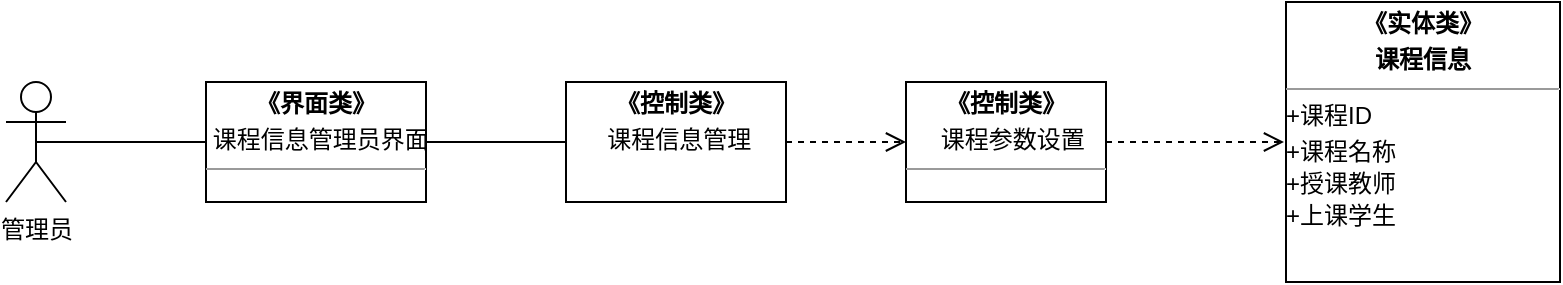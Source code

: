 <mxfile version="10.6.9" type="github"><diagram id="mXjRdHtOzr4N8i35qytw" name="第 1 页"><mxGraphModel dx="914" dy="567" grid="1" gridSize="10" guides="1" tooltips="1" connect="1" arrows="1" fold="1" page="1" pageScale="1" pageWidth="827" pageHeight="1169" math="0" shadow="0"><root><mxCell id="0"/><mxCell id="1" parent="0"/><mxCell id="Jn6fhCeLIVCOV0rgOCIB-1" value="管理员" style="shape=umlActor;verticalLabelPosition=bottom;labelBackgroundColor=#ffffff;verticalAlign=top;html=1;outlineConnect=0;" vertex="1" parent="1"><mxGeometry x="40" y="240" width="30" height="60" as="geometry"/></mxCell><mxCell id="Jn6fhCeLIVCOV0rgOCIB-2" value="&lt;p style=&quot;margin: 0px ; margin-top: 4px ; text-align: center&quot;&gt;&lt;b&gt;《界面类》&lt;/b&gt;&lt;/p&gt;&lt;p style=&quot;margin: 0px ; margin-top: 4px ; text-align: center&quot;&gt;&lt;span&gt;&amp;nbsp;课程信息管理员界面&lt;/span&gt;&lt;b&gt;&lt;br&gt;&lt;/b&gt;&lt;/p&gt;&lt;hr size=&quot;1&quot;&gt;&lt;div style=&quot;height: 2px&quot;&gt;&lt;br&gt;&lt;/div&gt;" style="verticalAlign=top;align=left;overflow=fill;fontSize=12;fontFamily=Helvetica;html=1;" vertex="1" parent="1"><mxGeometry x="140" y="240" width="110" height="60" as="geometry"/></mxCell><mxCell id="Jn6fhCeLIVCOV0rgOCIB-3" value="&lt;p style=&quot;margin: 0px ; margin-top: 4px ; text-align: center&quot;&gt;&lt;b&gt;《控制类》&lt;/b&gt;&lt;/p&gt;&lt;p style=&quot;margin: 0px ; margin-top: 4px ; text-align: center&quot;&gt;&lt;span&gt;&amp;nbsp;课程信息管理&lt;/span&gt;&lt;/p&gt;&lt;div&gt;&lt;br&gt;&lt;/div&gt;" style="verticalAlign=top;align=left;overflow=fill;fontSize=12;fontFamily=Helvetica;html=1;" vertex="1" parent="1"><mxGeometry x="320" y="240" width="110" height="60" as="geometry"/></mxCell><mxCell id="Jn6fhCeLIVCOV0rgOCIB-4" value="" style="endArrow=none;html=1;entryX=0;entryY=0.5;entryDx=0;entryDy=0;exitX=0.5;exitY=0.5;exitDx=0;exitDy=0;exitPerimeter=0;" edge="1" parent="1" source="Jn6fhCeLIVCOV0rgOCIB-1" target="Jn6fhCeLIVCOV0rgOCIB-2"><mxGeometry width="50" height="50" relative="1" as="geometry"><mxPoint x="70" y="420" as="sourcePoint"/><mxPoint x="120" y="370" as="targetPoint"/></mxGeometry></mxCell><mxCell id="Jn6fhCeLIVCOV0rgOCIB-5" value="" style="endArrow=none;html=1;entryX=1;entryY=0.5;entryDx=0;entryDy=0;exitX=0;exitY=0.5;exitDx=0;exitDy=0;" edge="1" parent="1" source="Jn6fhCeLIVCOV0rgOCIB-3" target="Jn6fhCeLIVCOV0rgOCIB-2"><mxGeometry width="50" height="50" relative="1" as="geometry"><mxPoint x="65" y="270" as="sourcePoint"/><mxPoint x="150" y="280" as="targetPoint"/></mxGeometry></mxCell><mxCell id="Jn6fhCeLIVCOV0rgOCIB-7" value="" style="html=1;verticalAlign=bottom;endArrow=open;dashed=1;endSize=8;entryX=0;entryY=0.5;entryDx=0;entryDy=0;edgeStyle=orthogonalEdgeStyle;" edge="1" parent="1" source="Jn6fhCeLIVCOV0rgOCIB-3" target="Jn6fhCeLIVCOV0rgOCIB-12"><mxGeometry x="1" y="-54" relative="1" as="geometry"><mxPoint x="130" y="420" as="sourcePoint"/><mxPoint x="530" y="310" as="targetPoint"/><mxPoint x="-20" y="4" as="offset"/></mxGeometry></mxCell><mxCell id="Jn6fhCeLIVCOV0rgOCIB-8" value="" style="html=1;verticalAlign=bottom;endArrow=open;dashed=1;endSize=8;edgeStyle=orthogonalEdgeStyle;" edge="1" parent="1"><mxGeometry x="1" y="-54" relative="1" as="geometry"><mxPoint x="590" y="270" as="sourcePoint"/><mxPoint x="679" y="270" as="targetPoint"/><mxPoint x="-20" y="4" as="offset"/></mxGeometry></mxCell><mxCell id="Jn6fhCeLIVCOV0rgOCIB-11" value="&lt;p style=&quot;margin: 0px ; margin-top: 4px ; text-align: center&quot;&gt;&lt;b&gt;《实体类》&lt;/b&gt;&lt;/p&gt;&lt;p style=&quot;margin: 0px ; margin-top: 4px ; text-align: center&quot;&gt;&lt;b&gt;课程信息&lt;/b&gt;&lt;/p&gt;&lt;hr size=&quot;1&quot;&gt;&lt;div style=&quot;height: 2px&quot;&gt;+课程ID&lt;/div&gt;&lt;div style=&quot;height: 2px&quot;&gt;&lt;br&gt;&lt;/div&gt;&lt;div style=&quot;height: 2px&quot;&gt;&lt;br&gt;&lt;/div&gt;&lt;div style=&quot;height: 2px&quot;&gt;&lt;br&gt;&lt;/div&gt;&lt;div style=&quot;height: 2px&quot;&gt;&lt;br&gt;&lt;/div&gt;&lt;div style=&quot;height: 2px&quot;&gt;&lt;br&gt;&lt;/div&gt;&lt;div style=&quot;height: 2px&quot;&gt;&lt;br&gt;&lt;/div&gt;&lt;div style=&quot;height: 2px&quot;&gt;&lt;br&gt;&lt;/div&gt;&lt;div style=&quot;height: 2px&quot;&gt;&lt;br&gt;&lt;/div&gt;&lt;div style=&quot;height: 2px&quot;&gt;+课程名称&lt;/div&gt;&lt;div style=&quot;height: 2px&quot;&gt;&lt;br&gt;&lt;/div&gt;&lt;div style=&quot;height: 2px&quot;&gt;&lt;br&gt;&lt;/div&gt;&lt;div style=&quot;height: 2px&quot;&gt;&lt;br&gt;&lt;/div&gt;&lt;div style=&quot;height: 2px&quot;&gt;&lt;br&gt;&lt;/div&gt;&lt;div style=&quot;height: 2px&quot;&gt;&lt;br&gt;&lt;/div&gt;&lt;div style=&quot;height: 2px&quot;&gt;&lt;br&gt;&lt;/div&gt;&lt;div style=&quot;height: 2px&quot;&gt;&lt;br&gt;&lt;/div&gt;&lt;div style=&quot;height: 2px&quot;&gt;+授课教师&lt;/div&gt;&lt;div style=&quot;height: 2px&quot;&gt;&lt;br&gt;&lt;/div&gt;&lt;div style=&quot;height: 2px&quot;&gt;&lt;br&gt;&lt;/div&gt;&lt;div style=&quot;height: 2px&quot;&gt;&lt;br&gt;&lt;/div&gt;&lt;div style=&quot;height: 2px&quot;&gt;&lt;br&gt;&lt;/div&gt;&lt;div style=&quot;height: 2px&quot;&gt;&lt;br&gt;&lt;/div&gt;&lt;div style=&quot;height: 2px&quot;&gt;&lt;br&gt;&lt;/div&gt;&lt;div style=&quot;height: 2px&quot;&gt;&lt;br&gt;&lt;/div&gt;&lt;div style=&quot;height: 2px&quot;&gt;+上课学生&lt;/div&gt;&lt;div style=&quot;height: 2px&quot;&gt;&lt;br&gt;&lt;/div&gt;&lt;div style=&quot;height: 2px&quot;&gt;&lt;br&gt;&lt;/div&gt;&lt;div style=&quot;height: 2px&quot;&gt;&lt;br&gt;&lt;/div&gt;&lt;div style=&quot;height: 2px&quot;&gt;&lt;br&gt;&lt;/div&gt;&lt;div style=&quot;height: 2px&quot;&gt;&lt;br&gt;&lt;/div&gt;&lt;div style=&quot;height: 2px&quot;&gt;&lt;br&gt;&lt;/div&gt;&lt;div style=&quot;height: 2px&quot;&gt;&lt;br&gt;&lt;/div&gt;" style="verticalAlign=top;align=left;overflow=fill;fontSize=12;fontFamily=Helvetica;html=1;" vertex="1" parent="1"><mxGeometry x="680" y="200" width="137" height="140" as="geometry"/></mxCell><mxCell id="Jn6fhCeLIVCOV0rgOCIB-12" value="&lt;p style=&quot;margin: 0px ; margin-top: 4px ; text-align: center&quot;&gt;&lt;b&gt;《控制类》&lt;/b&gt;&lt;/p&gt;&lt;p style=&quot;margin: 0px ; margin-top: 4px ; text-align: center&quot;&gt;&lt;span&gt;&amp;nbsp; 课程参数设置&lt;/span&gt;&lt;b&gt;&lt;br&gt;&lt;/b&gt;&lt;/p&gt;&lt;hr size=&quot;1&quot;&gt;&lt;div style=&quot;height: 2px&quot;&gt;&lt;br&gt;&lt;/div&gt;" style="verticalAlign=top;align=left;overflow=fill;fontSize=12;fontFamily=Helvetica;html=1;" vertex="1" parent="1"><mxGeometry x="490" y="240" width="100" height="60" as="geometry"/></mxCell></root></mxGraphModel></diagram></mxfile>
